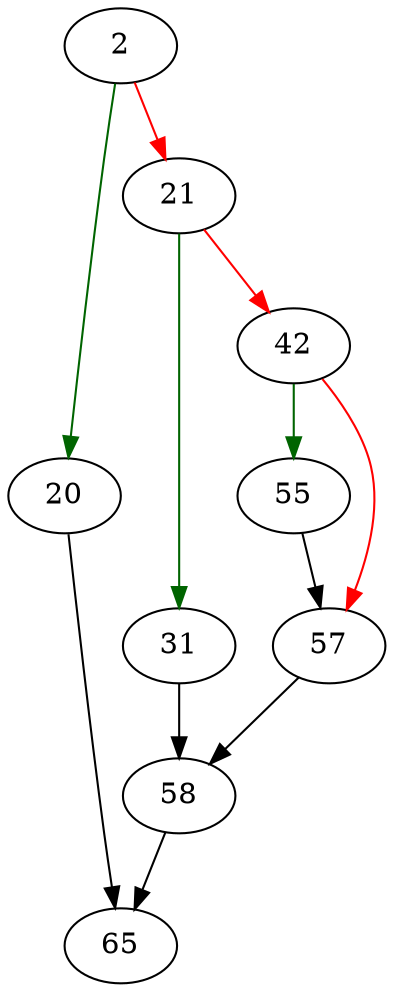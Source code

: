 strict digraph "applyNumericAffinity" {
	// Node definitions.
	2 [entry=true];
	20;
	21;
	65;
	31;
	42;
	58;
	55;
	57;

	// Edge definitions.
	2 -> 20 [
		color=darkgreen
		cond=true
	];
	2 -> 21 [
		color=red
		cond=false
	];
	20 -> 65;
	21 -> 31 [
		color=darkgreen
		cond=true
	];
	21 -> 42 [
		color=red
		cond=false
	];
	31 -> 58;
	42 -> 55 [
		color=darkgreen
		cond=true
	];
	42 -> 57 [
		color=red
		cond=false
	];
	58 -> 65;
	55 -> 57;
	57 -> 58;
}